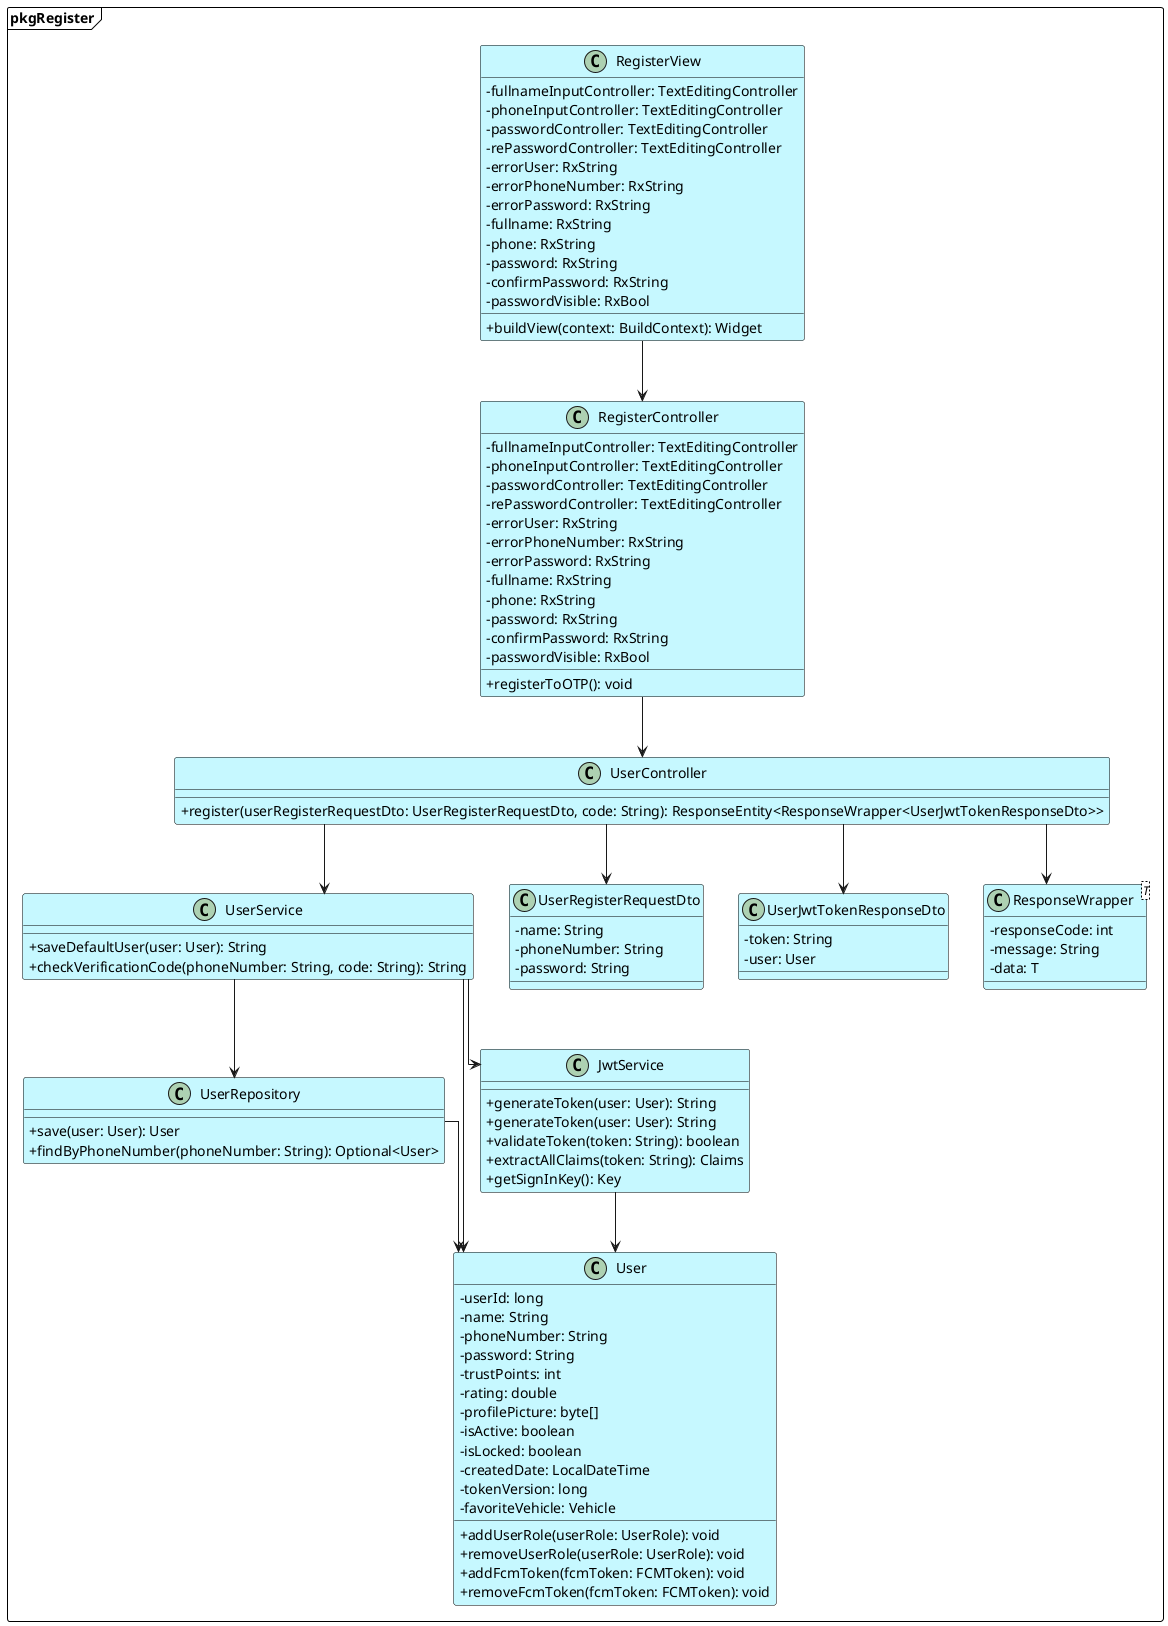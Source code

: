 @startuml Register
skinparam classAttributeIconSize 0
skinparam linetype ortho

skinparam BackgroundColor #ffffff
skinparam class {
    BackgroundColor #c6f8ff
    BorderColor #000000
}

skinparam package {
    BackgroundColor #ffffff
    BorderColor #000000
}

package pkgRegister <<Frame>>{

    class RegisterView {
        - fullnameInputController: TextEditingController
        - phoneInputController: TextEditingController
        - passwordController: TextEditingController
        - rePasswordController: TextEditingController
        - errorUser: RxString
        - errorPhoneNumber: RxString
        - errorPassword: RxString
        - fullname: RxString
        - phone: RxString
        - password: RxString
        - confirmPassword: RxString
        - passwordVisible: RxBool
        + buildView(context: BuildContext): Widget
    }

    class RegisterController {
        - fullnameInputController: TextEditingController
        - phoneInputController: TextEditingController
        - passwordController: TextEditingController
        - rePasswordController: TextEditingController
        - errorUser: RxString
        - errorPhoneNumber: RxString
        - errorPassword: RxString
        - fullname: RxString
        - phone: RxString
        - password: RxString
        - confirmPassword: RxString
        - passwordVisible: RxBool
        + registerToOTP(): void
    }


    class UserController {
        + register(userRegisterRequestDto: UserRegisterRequestDto, code: String): ResponseEntity<ResponseWrapper<UserJwtTokenResponseDto>>
    }


    class UserService {
        + saveDefaultUser(user: User): String
        + checkVerificationCode(phoneNumber: String, code: String): String
    }

    class UserRepository {
        + save(user: User): User
        + findByPhoneNumber(phoneNumber: String): Optional<User>
    }

    class JwtService {
        + generateToken(user: User): String
    }


    class UserRegisterRequestDto {
        - name: String
        - phoneNumber: String
        - password: String
    }

    class UserJwtTokenResponseDto {
        - token: String
        - user: User
    }

    class ResponseWrapper<T> {
        - responseCode: int
        - message: String
        - data: T
    }



    class User {
        - userId: long
        - name: String
        - phoneNumber: String
        - password: String
        - trustPoints: int
        - rating: double
        - profilePicture: byte[]
        - isActive: boolean
        - isLocked: boolean
        - createdDate: LocalDateTime
        - tokenVersion: long
        - favoriteVehicle: Vehicle
        + addUserRole(userRole: UserRole): void
        + removeUserRole(userRole: UserRole): void
        + addFcmToken(fcmToken: FCMToken): void
        + removeFcmToken(fcmToken: FCMToken): void
    }


    class JwtService {
        + generateToken(user: User): String
        + validateToken(token: String): boolean
        + extractAllClaims(token: String): Claims
        + getSignInKey(): Key
    }


RegisterView --> RegisterController
RegisterController --> UserController
UserController --> UserService
UserService --> UserRepository
UserService --> JwtService
UserController --> UserRegisterRequestDto
UserController --> UserJwtTokenResponseDto
UserController --> ResponseWrapper
UserService --> User
UserRepository --> User
JwtService --> User

}

@enduml